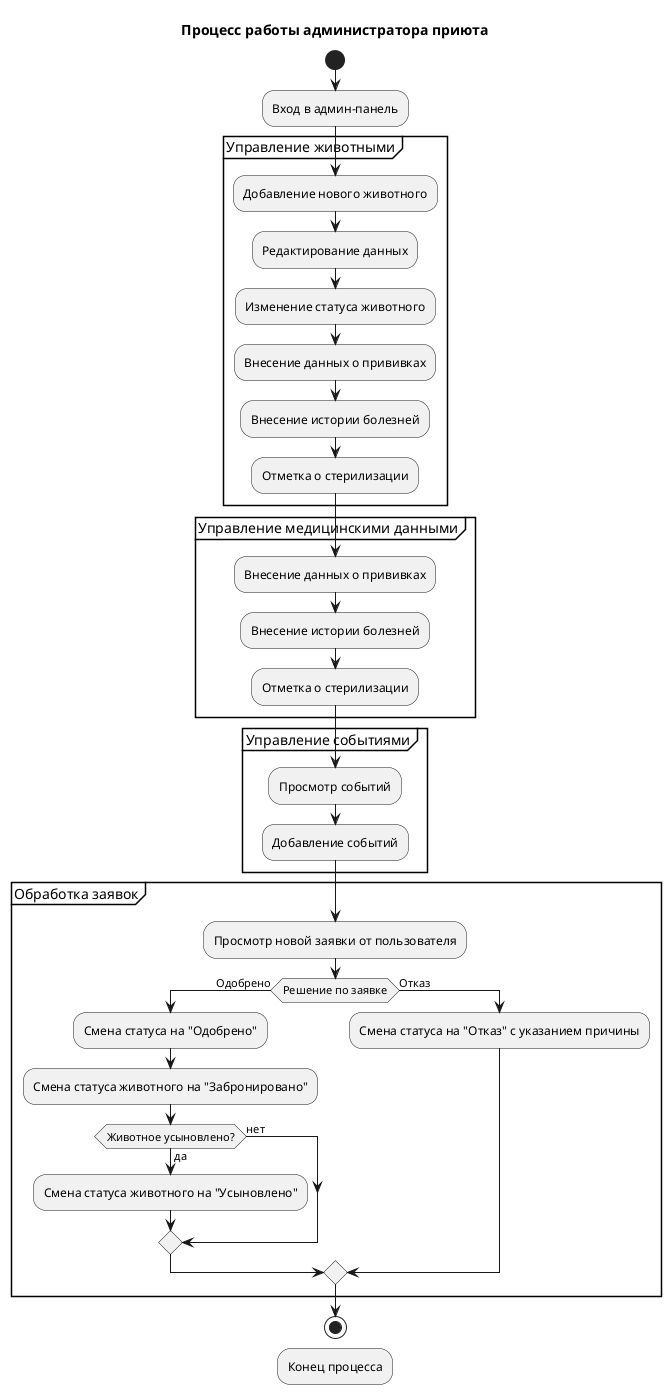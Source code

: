@startuml
title Процесс работы администратора приюта

|Администратор|
start
:Вход в админ-панель;

partition "Управление животными" {
  :Добавление нового животного;
  :Редактирование данных;
  :Изменение статуса животного;
  :Внесение данных о прививках;
  :Внесение истории болезней;
  :Отметка о стерилизации;
}
partition "Управление медицинскими данными" {
  :Внесение данных о прививках;
  :Внесение истории болезней;
  :Отметка о стерилизации;
}
partition "Управление событиями" {
  :Просмотр событий;
  :Добавление событий;
}

partition "Обработка заявок" {
  :Просмотр новой заявки от пользователя;
  
  if (Решение по заявке) then (Одобрено)
    :Смена статуса на "Одобрено";
    :Смена статуса животного на "Забронировано";
    
    if (Животное усыновлено?) then (да)
      :Смена статуса животного на "Усыновлено";
    else (нет)
    endif
    
  else (Отказ)
    :Смена статуса на "Отказ" с указанием причины;
  endif
}

stop
:Конец процесса;
@enduml